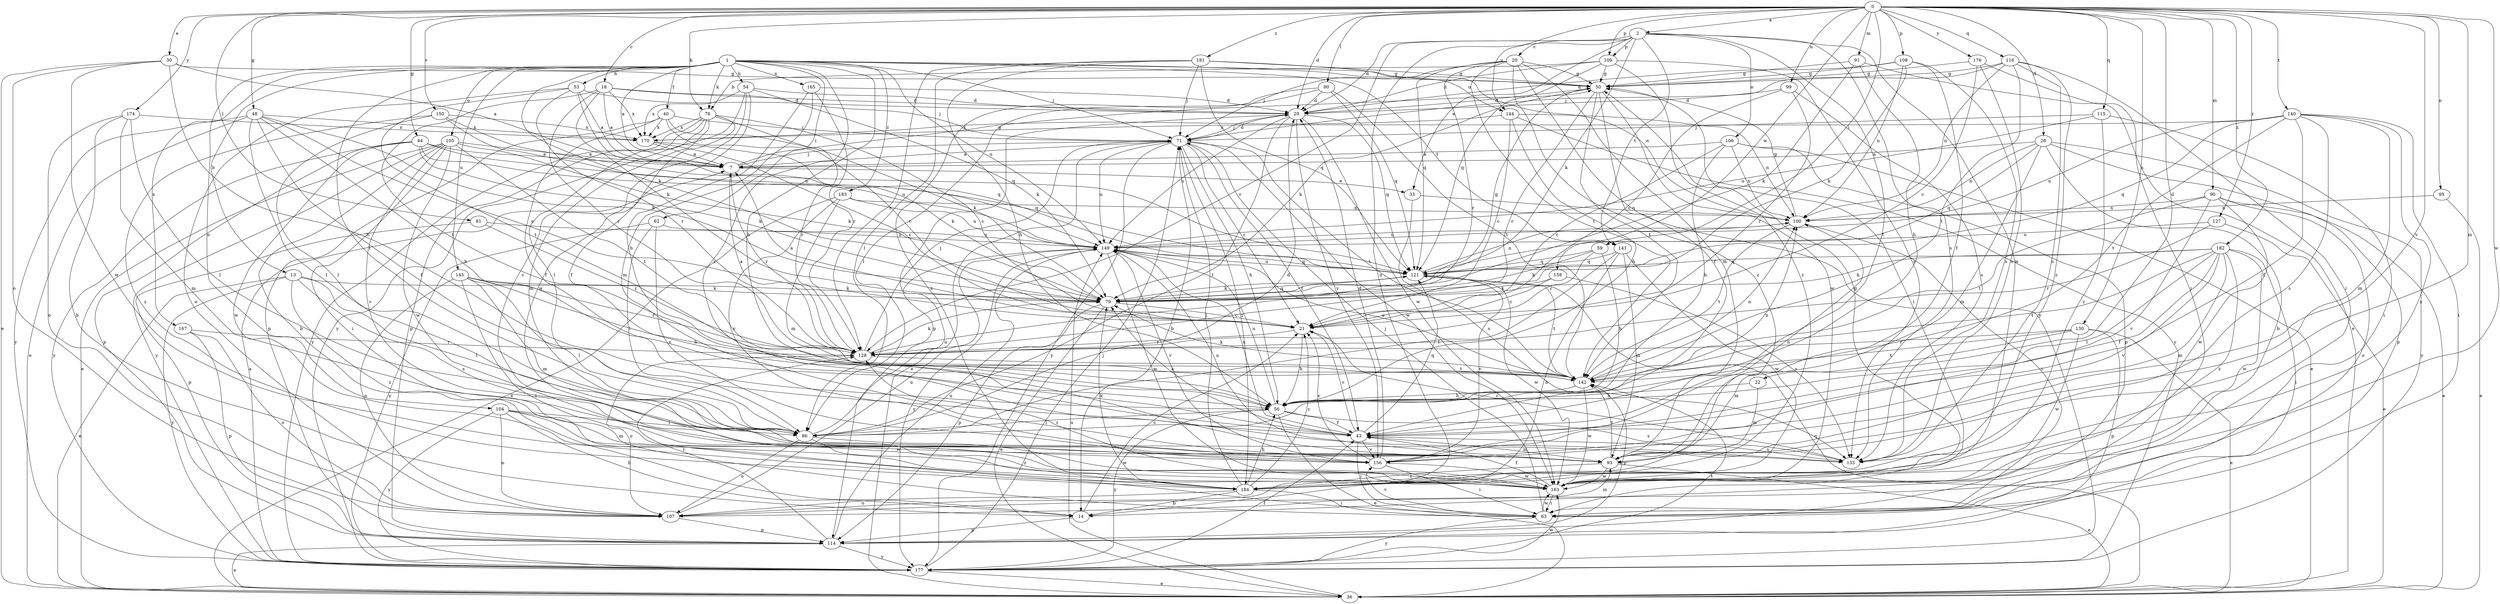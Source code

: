 strict digraph  {
0;
1;
2;
7;
13;
14;
18;
20;
21;
22;
28;
29;
30;
33;
36;
40;
43;
44;
48;
50;
53;
54;
56;
59;
62;
63;
71;
78;
79;
80;
81;
86;
90;
91;
93;
95;
99;
100;
104;
105;
106;
107;
108;
109;
114;
115;
116;
121;
127;
128;
130;
135;
140;
141;
142;
144;
145;
149;
150;
156;
158;
163;
165;
167;
170;
174;
176;
177;
181;
182;
183;
184;
0 -> 2  [label=a];
0 -> 18  [label=c];
0 -> 22  [label=d];
0 -> 28  [label=d];
0 -> 29  [label=d];
0 -> 30  [label=e];
0 -> 44  [label=g];
0 -> 48  [label=g];
0 -> 59  [label=i];
0 -> 78  [label=k];
0 -> 80  [label=l];
0 -> 81  [label=l];
0 -> 90  [label=m];
0 -> 91  [label=m];
0 -> 93  [label=m];
0 -> 95  [label=n];
0 -> 99  [label=n];
0 -> 108  [label=p];
0 -> 109  [label=p];
0 -> 115  [label=q];
0 -> 116  [label=q];
0 -> 127  [label=r];
0 -> 130  [label=s];
0 -> 140  [label=t];
0 -> 144  [label=u];
0 -> 150  [label=v];
0 -> 156  [label=v];
0 -> 158  [label=w];
0 -> 163  [label=w];
0 -> 174  [label=y];
0 -> 176  [label=y];
0 -> 181  [label=z];
0 -> 182  [label=z];
1 -> 7  [label=a];
1 -> 13  [label=b];
1 -> 40  [label=f];
1 -> 50  [label=g];
1 -> 53  [label=h];
1 -> 54  [label=h];
1 -> 56  [label=h];
1 -> 62  [label=i];
1 -> 71  [label=j];
1 -> 78  [label=k];
1 -> 79  [label=k];
1 -> 86  [label=l];
1 -> 104  [label=o];
1 -> 105  [label=o];
1 -> 135  [label=s];
1 -> 141  [label=t];
1 -> 144  [label=u];
1 -> 145  [label=u];
1 -> 149  [label=u];
1 -> 165  [label=x];
1 -> 167  [label=x];
1 -> 183  [label=z];
2 -> 20  [label=c];
2 -> 29  [label=d];
2 -> 33  [label=e];
2 -> 43  [label=f];
2 -> 79  [label=k];
2 -> 106  [label=o];
2 -> 107  [label=o];
2 -> 109  [label=p];
2 -> 128  [label=r];
2 -> 135  [label=s];
2 -> 141  [label=t];
2 -> 163  [label=w];
7 -> 33  [label=e];
7 -> 50  [label=g];
7 -> 71  [label=j];
7 -> 128  [label=r];
13 -> 36  [label=e];
13 -> 79  [label=k];
13 -> 86  [label=l];
13 -> 135  [label=s];
13 -> 177  [label=y];
13 -> 184  [label=z];
14 -> 21  [label=c];
14 -> 114  [label=p];
18 -> 7  [label=a];
18 -> 29  [label=d];
18 -> 71  [label=j];
18 -> 79  [label=k];
18 -> 128  [label=r];
18 -> 142  [label=t];
18 -> 170  [label=x];
20 -> 50  [label=g];
20 -> 71  [label=j];
20 -> 93  [label=m];
20 -> 121  [label=q];
20 -> 128  [label=r];
20 -> 142  [label=t];
20 -> 177  [label=y];
20 -> 184  [label=z];
21 -> 7  [label=a];
21 -> 56  [label=h];
21 -> 128  [label=r];
22 -> 56  [label=h];
22 -> 93  [label=m];
28 -> 7  [label=a];
28 -> 14  [label=b];
28 -> 93  [label=m];
28 -> 100  [label=n];
28 -> 114  [label=p];
28 -> 121  [label=q];
28 -> 177  [label=y];
29 -> 71  [label=j];
29 -> 86  [label=l];
29 -> 114  [label=p];
29 -> 121  [label=q];
29 -> 149  [label=u];
29 -> 156  [label=v];
29 -> 163  [label=w];
30 -> 7  [label=a];
30 -> 36  [label=e];
30 -> 50  [label=g];
30 -> 56  [label=h];
30 -> 107  [label=o];
30 -> 163  [label=w];
33 -> 100  [label=n];
33 -> 135  [label=s];
36 -> 121  [label=q];
36 -> 149  [label=u];
40 -> 21  [label=c];
40 -> 43  [label=f];
40 -> 71  [label=j];
40 -> 79  [label=k];
40 -> 114  [label=p];
40 -> 170  [label=x];
43 -> 21  [label=c];
43 -> 63  [label=i];
43 -> 79  [label=k];
43 -> 93  [label=m];
43 -> 121  [label=q];
43 -> 135  [label=s];
43 -> 149  [label=u];
43 -> 156  [label=v];
44 -> 7  [label=a];
44 -> 79  [label=k];
44 -> 114  [label=p];
44 -> 121  [label=q];
44 -> 149  [label=u];
44 -> 163  [label=w];
44 -> 177  [label=y];
48 -> 21  [label=c];
48 -> 36  [label=e];
48 -> 43  [label=f];
48 -> 56  [label=h];
48 -> 79  [label=k];
48 -> 86  [label=l];
48 -> 170  [label=x];
48 -> 177  [label=y];
50 -> 29  [label=d];
50 -> 43  [label=f];
50 -> 63  [label=i];
50 -> 79  [label=k];
50 -> 128  [label=r];
50 -> 142  [label=t];
50 -> 163  [label=w];
53 -> 7  [label=a];
53 -> 29  [label=d];
53 -> 107  [label=o];
53 -> 121  [label=q];
53 -> 128  [label=r];
53 -> 142  [label=t];
54 -> 29  [label=d];
54 -> 79  [label=k];
54 -> 156  [label=v];
54 -> 163  [label=w];
54 -> 170  [label=x];
54 -> 177  [label=y];
56 -> 36  [label=e];
56 -> 43  [label=f];
56 -> 86  [label=l];
56 -> 100  [label=n];
56 -> 135  [label=s];
56 -> 149  [label=u];
56 -> 177  [label=y];
59 -> 21  [label=c];
59 -> 56  [label=h];
59 -> 79  [label=k];
59 -> 121  [label=q];
62 -> 86  [label=l];
62 -> 149  [label=u];
62 -> 156  [label=v];
62 -> 177  [label=y];
63 -> 71  [label=j];
63 -> 156  [label=v];
63 -> 163  [label=w];
63 -> 177  [label=y];
71 -> 7  [label=a];
71 -> 14  [label=b];
71 -> 21  [label=c];
71 -> 29  [label=d];
71 -> 36  [label=e];
71 -> 43  [label=f];
71 -> 56  [label=h];
71 -> 142  [label=t];
71 -> 149  [label=u];
71 -> 163  [label=w];
71 -> 177  [label=y];
71 -> 184  [label=z];
78 -> 21  [label=c];
78 -> 43  [label=f];
78 -> 86  [label=l];
78 -> 93  [label=m];
78 -> 114  [label=p];
78 -> 128  [label=r];
78 -> 170  [label=x];
78 -> 177  [label=y];
79 -> 21  [label=c];
79 -> 36  [label=e];
79 -> 50  [label=g];
79 -> 114  [label=p];
79 -> 121  [label=q];
80 -> 29  [label=d];
80 -> 86  [label=l];
80 -> 121  [label=q];
80 -> 142  [label=t];
80 -> 184  [label=z];
81 -> 114  [label=p];
81 -> 128  [label=r];
81 -> 149  [label=u];
86 -> 29  [label=d];
86 -> 107  [label=o];
86 -> 149  [label=u];
86 -> 163  [label=w];
86 -> 184  [label=z];
90 -> 36  [label=e];
90 -> 100  [label=n];
90 -> 107  [label=o];
90 -> 142  [label=t];
90 -> 156  [label=v];
90 -> 163  [label=w];
91 -> 36  [label=e];
91 -> 50  [label=g];
91 -> 56  [label=h];
91 -> 79  [label=k];
93 -> 36  [label=e];
93 -> 142  [label=t];
93 -> 149  [label=u];
93 -> 163  [label=w];
93 -> 184  [label=z];
95 -> 36  [label=e];
95 -> 100  [label=n];
99 -> 21  [label=c];
99 -> 29  [label=d];
99 -> 128  [label=r];
99 -> 135  [label=s];
100 -> 50  [label=g];
100 -> 63  [label=i];
100 -> 142  [label=t];
100 -> 149  [label=u];
104 -> 14  [label=b];
104 -> 86  [label=l];
104 -> 93  [label=m];
104 -> 107  [label=o];
104 -> 163  [label=w];
104 -> 177  [label=y];
105 -> 7  [label=a];
105 -> 14  [label=b];
105 -> 36  [label=e];
105 -> 63  [label=i];
105 -> 79  [label=k];
105 -> 142  [label=t];
105 -> 156  [label=v];
105 -> 163  [label=w];
105 -> 177  [label=y];
106 -> 7  [label=a];
106 -> 21  [label=c];
106 -> 36  [label=e];
106 -> 56  [label=h];
106 -> 100  [label=n];
106 -> 114  [label=p];
107 -> 93  [label=m];
107 -> 114  [label=p];
107 -> 149  [label=u];
108 -> 29  [label=d];
108 -> 43  [label=f];
108 -> 50  [label=g];
108 -> 79  [label=k];
108 -> 100  [label=n];
108 -> 135  [label=s];
109 -> 29  [label=d];
109 -> 50  [label=g];
109 -> 121  [label=q];
109 -> 135  [label=s];
109 -> 184  [label=z];
109 -> 78  [label=b];
114 -> 36  [label=e];
114 -> 128  [label=r];
114 -> 149  [label=u];
114 -> 177  [label=y];
115 -> 63  [label=i];
115 -> 71  [label=j];
115 -> 149  [label=u];
115 -> 184  [label=z];
116 -> 50  [label=g];
116 -> 63  [label=i];
116 -> 71  [label=j];
116 -> 100  [label=n];
116 -> 135  [label=s];
116 -> 142  [label=t];
116 -> 184  [label=z];
121 -> 79  [label=k];
121 -> 100  [label=n];
121 -> 142  [label=t];
121 -> 149  [label=u];
121 -> 156  [label=v];
121 -> 163  [label=w];
127 -> 36  [label=e];
127 -> 128  [label=r];
127 -> 149  [label=u];
128 -> 7  [label=a];
128 -> 71  [label=j];
128 -> 79  [label=k];
128 -> 107  [label=o];
128 -> 142  [label=t];
130 -> 36  [label=e];
130 -> 93  [label=m];
130 -> 114  [label=p];
130 -> 128  [label=r];
130 -> 142  [label=t];
130 -> 163  [label=w];
135 -> 21  [label=c];
140 -> 43  [label=f];
140 -> 63  [label=i];
140 -> 93  [label=m];
140 -> 121  [label=q];
140 -> 135  [label=s];
140 -> 142  [label=t];
140 -> 149  [label=u];
140 -> 170  [label=x];
140 -> 184  [label=z];
141 -> 14  [label=b];
141 -> 86  [label=l];
141 -> 93  [label=m];
141 -> 121  [label=q];
141 -> 163  [label=w];
142 -> 56  [label=h];
142 -> 79  [label=k];
142 -> 100  [label=n];
142 -> 114  [label=p];
142 -> 149  [label=u];
142 -> 163  [label=w];
144 -> 21  [label=c];
144 -> 56  [label=h];
144 -> 100  [label=n];
144 -> 170  [label=x];
144 -> 177  [label=y];
145 -> 56  [label=h];
145 -> 63  [label=i];
145 -> 79  [label=k];
145 -> 86  [label=l];
145 -> 93  [label=m];
145 -> 107  [label=o];
145 -> 128  [label=r];
149 -> 121  [label=q];
149 -> 156  [label=v];
149 -> 163  [label=w];
149 -> 177  [label=y];
150 -> 86  [label=l];
150 -> 121  [label=q];
150 -> 149  [label=u];
150 -> 170  [label=x];
150 -> 184  [label=z];
156 -> 21  [label=c];
156 -> 29  [label=d];
156 -> 63  [label=i];
156 -> 100  [label=n];
156 -> 163  [label=w];
158 -> 21  [label=c];
158 -> 79  [label=k];
158 -> 135  [label=s];
163 -> 43  [label=f];
163 -> 50  [label=g];
163 -> 63  [label=i];
163 -> 128  [label=r];
165 -> 29  [label=d];
165 -> 56  [label=h];
165 -> 93  [label=m];
165 -> 128  [label=r];
167 -> 107  [label=o];
167 -> 114  [label=p];
167 -> 128  [label=r];
170 -> 7  [label=a];
170 -> 21  [label=c];
170 -> 79  [label=k];
174 -> 14  [label=b];
174 -> 86  [label=l];
174 -> 93  [label=m];
174 -> 107  [label=o];
174 -> 170  [label=x];
176 -> 21  [label=c];
176 -> 50  [label=g];
176 -> 63  [label=i];
176 -> 135  [label=s];
177 -> 7  [label=a];
177 -> 36  [label=e];
177 -> 43  [label=f];
177 -> 71  [label=j];
177 -> 142  [label=t];
177 -> 163  [label=w];
181 -> 50  [label=g];
181 -> 56  [label=h];
181 -> 71  [label=j];
181 -> 86  [label=l];
181 -> 100  [label=n];
181 -> 121  [label=q];
181 -> 128  [label=r];
182 -> 43  [label=f];
182 -> 63  [label=i];
182 -> 79  [label=k];
182 -> 86  [label=l];
182 -> 93  [label=m];
182 -> 121  [label=q];
182 -> 142  [label=t];
182 -> 156  [label=v];
182 -> 163  [label=w];
182 -> 184  [label=z];
183 -> 36  [label=e];
183 -> 93  [label=m];
183 -> 100  [label=n];
183 -> 149  [label=u];
183 -> 156  [label=v];
184 -> 14  [label=b];
184 -> 21  [label=c];
184 -> 56  [label=h];
184 -> 63  [label=i];
184 -> 71  [label=j];
184 -> 79  [label=k];
184 -> 107  [label=o];
}
